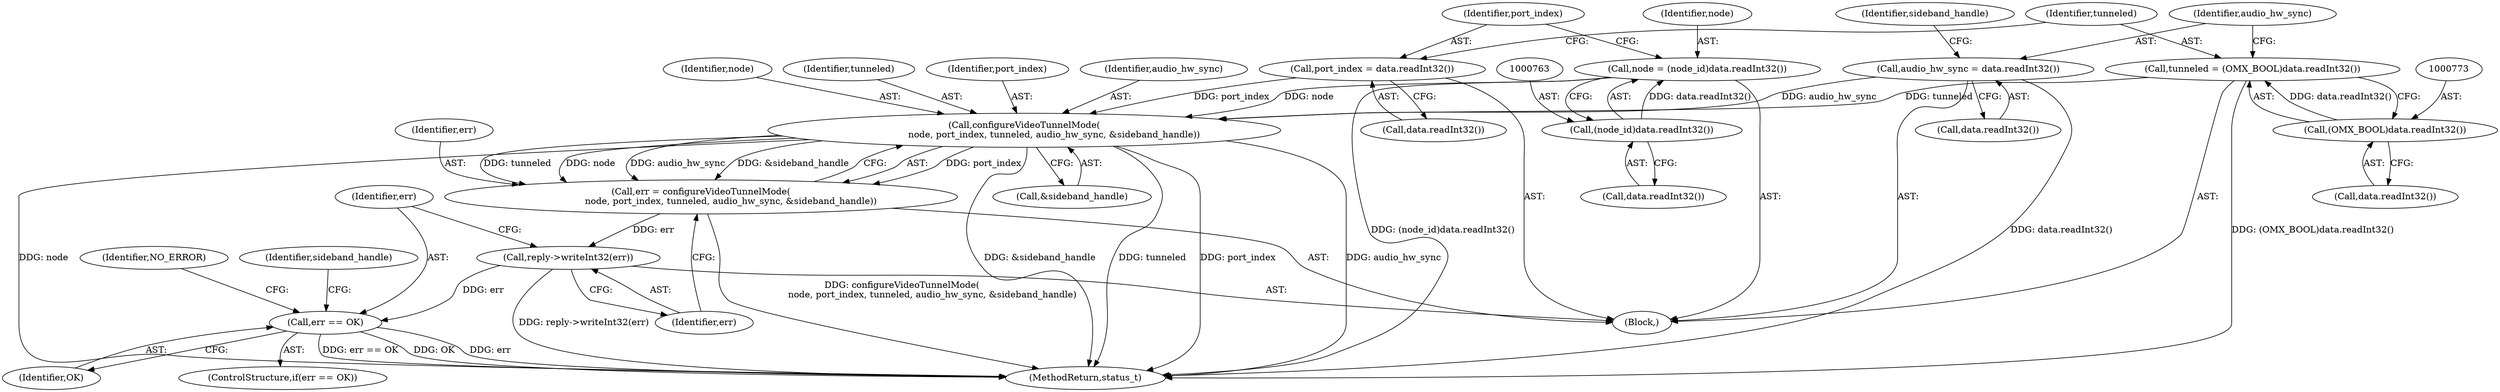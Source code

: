 digraph "0_Android_25be9ac20db51044e1b09ca67906355e4f328d48_0@pointer" {
"1000786" [label="(Call,configureVideoTunnelMode(\n                     node, port_index, tunneled, audio_hw_sync, &sideband_handle))"];
"1000760" [label="(Call,node = (node_id)data.readInt32())"];
"1000762" [label="(Call,(node_id)data.readInt32())"];
"1000766" [label="(Call,port_index = data.readInt32())"];
"1000770" [label="(Call,tunneled = (OMX_BOOL)data.readInt32())"];
"1000772" [label="(Call,(OMX_BOOL)data.readInt32())"];
"1000776" [label="(Call,audio_hw_sync = data.readInt32())"];
"1000784" [label="(Call,err = configureVideoTunnelMode(\n                     node, port_index, tunneled, audio_hw_sync, &sideband_handle))"];
"1000793" [label="(Call,reply->writeInt32(err))"];
"1000796" [label="(Call,err == OK)"];
"1000762" [label="(Call,(node_id)data.readInt32())"];
"1000796" [label="(Call,err == OK)"];
"1000795" [label="(ControlStructure,if(err == OK))"];
"1000788" [label="(Identifier,port_index)"];
"1000777" [label="(Identifier,audio_hw_sync)"];
"1000801" [label="(Identifier,sideband_handle)"];
"1000803" [label="(Identifier,NO_ERROR)"];
"1000790" [label="(Identifier,audio_hw_sync)"];
"1000791" [label="(Call,&sideband_handle)"];
"1000786" [label="(Call,configureVideoTunnelMode(\n                     node, port_index, tunneled, audio_hw_sync, &sideband_handle))"];
"1000798" [label="(Identifier,OK)"];
"1000787" [label="(Identifier,node)"];
"1000768" [label="(Call,data.readInt32())"];
"1000774" [label="(Call,data.readInt32())"];
"1000793" [label="(Call,reply->writeInt32(err))"];
"1000760" [label="(Call,node = (node_id)data.readInt32())"];
"1000754" [label="(Block,)"];
"1000771" [label="(Identifier,tunneled)"];
"1000778" [label="(Call,data.readInt32())"];
"1000776" [label="(Call,audio_hw_sync = data.readInt32())"];
"1000761" [label="(Identifier,node)"];
"1000797" [label="(Identifier,err)"];
"1000767" [label="(Identifier,port_index)"];
"1000781" [label="(Identifier,sideband_handle)"];
"1000785" [label="(Identifier,err)"];
"1000772" [label="(Call,(OMX_BOOL)data.readInt32())"];
"1000794" [label="(Identifier,err)"];
"1001056" [label="(MethodReturn,status_t)"];
"1000770" [label="(Call,tunneled = (OMX_BOOL)data.readInt32())"];
"1000764" [label="(Call,data.readInt32())"];
"1000766" [label="(Call,port_index = data.readInt32())"];
"1000789" [label="(Identifier,tunneled)"];
"1000784" [label="(Call,err = configureVideoTunnelMode(\n                     node, port_index, tunneled, audio_hw_sync, &sideband_handle))"];
"1000786" -> "1000784"  [label="AST: "];
"1000786" -> "1000791"  [label="CFG: "];
"1000787" -> "1000786"  [label="AST: "];
"1000788" -> "1000786"  [label="AST: "];
"1000789" -> "1000786"  [label="AST: "];
"1000790" -> "1000786"  [label="AST: "];
"1000791" -> "1000786"  [label="AST: "];
"1000784" -> "1000786"  [label="CFG: "];
"1000786" -> "1001056"  [label="DDG: &sideband_handle"];
"1000786" -> "1001056"  [label="DDG: tunneled"];
"1000786" -> "1001056"  [label="DDG: port_index"];
"1000786" -> "1001056"  [label="DDG: audio_hw_sync"];
"1000786" -> "1001056"  [label="DDG: node"];
"1000786" -> "1000784"  [label="DDG: port_index"];
"1000786" -> "1000784"  [label="DDG: tunneled"];
"1000786" -> "1000784"  [label="DDG: node"];
"1000786" -> "1000784"  [label="DDG: audio_hw_sync"];
"1000786" -> "1000784"  [label="DDG: &sideband_handle"];
"1000760" -> "1000786"  [label="DDG: node"];
"1000766" -> "1000786"  [label="DDG: port_index"];
"1000770" -> "1000786"  [label="DDG: tunneled"];
"1000776" -> "1000786"  [label="DDG: audio_hw_sync"];
"1000760" -> "1000754"  [label="AST: "];
"1000760" -> "1000762"  [label="CFG: "];
"1000761" -> "1000760"  [label="AST: "];
"1000762" -> "1000760"  [label="AST: "];
"1000767" -> "1000760"  [label="CFG: "];
"1000760" -> "1001056"  [label="DDG: (node_id)data.readInt32()"];
"1000762" -> "1000760"  [label="DDG: data.readInt32()"];
"1000762" -> "1000764"  [label="CFG: "];
"1000763" -> "1000762"  [label="AST: "];
"1000764" -> "1000762"  [label="AST: "];
"1000766" -> "1000754"  [label="AST: "];
"1000766" -> "1000768"  [label="CFG: "];
"1000767" -> "1000766"  [label="AST: "];
"1000768" -> "1000766"  [label="AST: "];
"1000771" -> "1000766"  [label="CFG: "];
"1000770" -> "1000754"  [label="AST: "];
"1000770" -> "1000772"  [label="CFG: "];
"1000771" -> "1000770"  [label="AST: "];
"1000772" -> "1000770"  [label="AST: "];
"1000777" -> "1000770"  [label="CFG: "];
"1000770" -> "1001056"  [label="DDG: (OMX_BOOL)data.readInt32()"];
"1000772" -> "1000770"  [label="DDG: data.readInt32()"];
"1000772" -> "1000774"  [label="CFG: "];
"1000773" -> "1000772"  [label="AST: "];
"1000774" -> "1000772"  [label="AST: "];
"1000776" -> "1000754"  [label="AST: "];
"1000776" -> "1000778"  [label="CFG: "];
"1000777" -> "1000776"  [label="AST: "];
"1000778" -> "1000776"  [label="AST: "];
"1000781" -> "1000776"  [label="CFG: "];
"1000776" -> "1001056"  [label="DDG: data.readInt32()"];
"1000784" -> "1000754"  [label="AST: "];
"1000785" -> "1000784"  [label="AST: "];
"1000794" -> "1000784"  [label="CFG: "];
"1000784" -> "1001056"  [label="DDG: configureVideoTunnelMode(\n                     node, port_index, tunneled, audio_hw_sync, &sideband_handle)"];
"1000784" -> "1000793"  [label="DDG: err"];
"1000793" -> "1000754"  [label="AST: "];
"1000793" -> "1000794"  [label="CFG: "];
"1000794" -> "1000793"  [label="AST: "];
"1000797" -> "1000793"  [label="CFG: "];
"1000793" -> "1001056"  [label="DDG: reply->writeInt32(err)"];
"1000793" -> "1000796"  [label="DDG: err"];
"1000796" -> "1000795"  [label="AST: "];
"1000796" -> "1000798"  [label="CFG: "];
"1000797" -> "1000796"  [label="AST: "];
"1000798" -> "1000796"  [label="AST: "];
"1000801" -> "1000796"  [label="CFG: "];
"1000803" -> "1000796"  [label="CFG: "];
"1000796" -> "1001056"  [label="DDG: err == OK"];
"1000796" -> "1001056"  [label="DDG: OK"];
"1000796" -> "1001056"  [label="DDG: err"];
}
